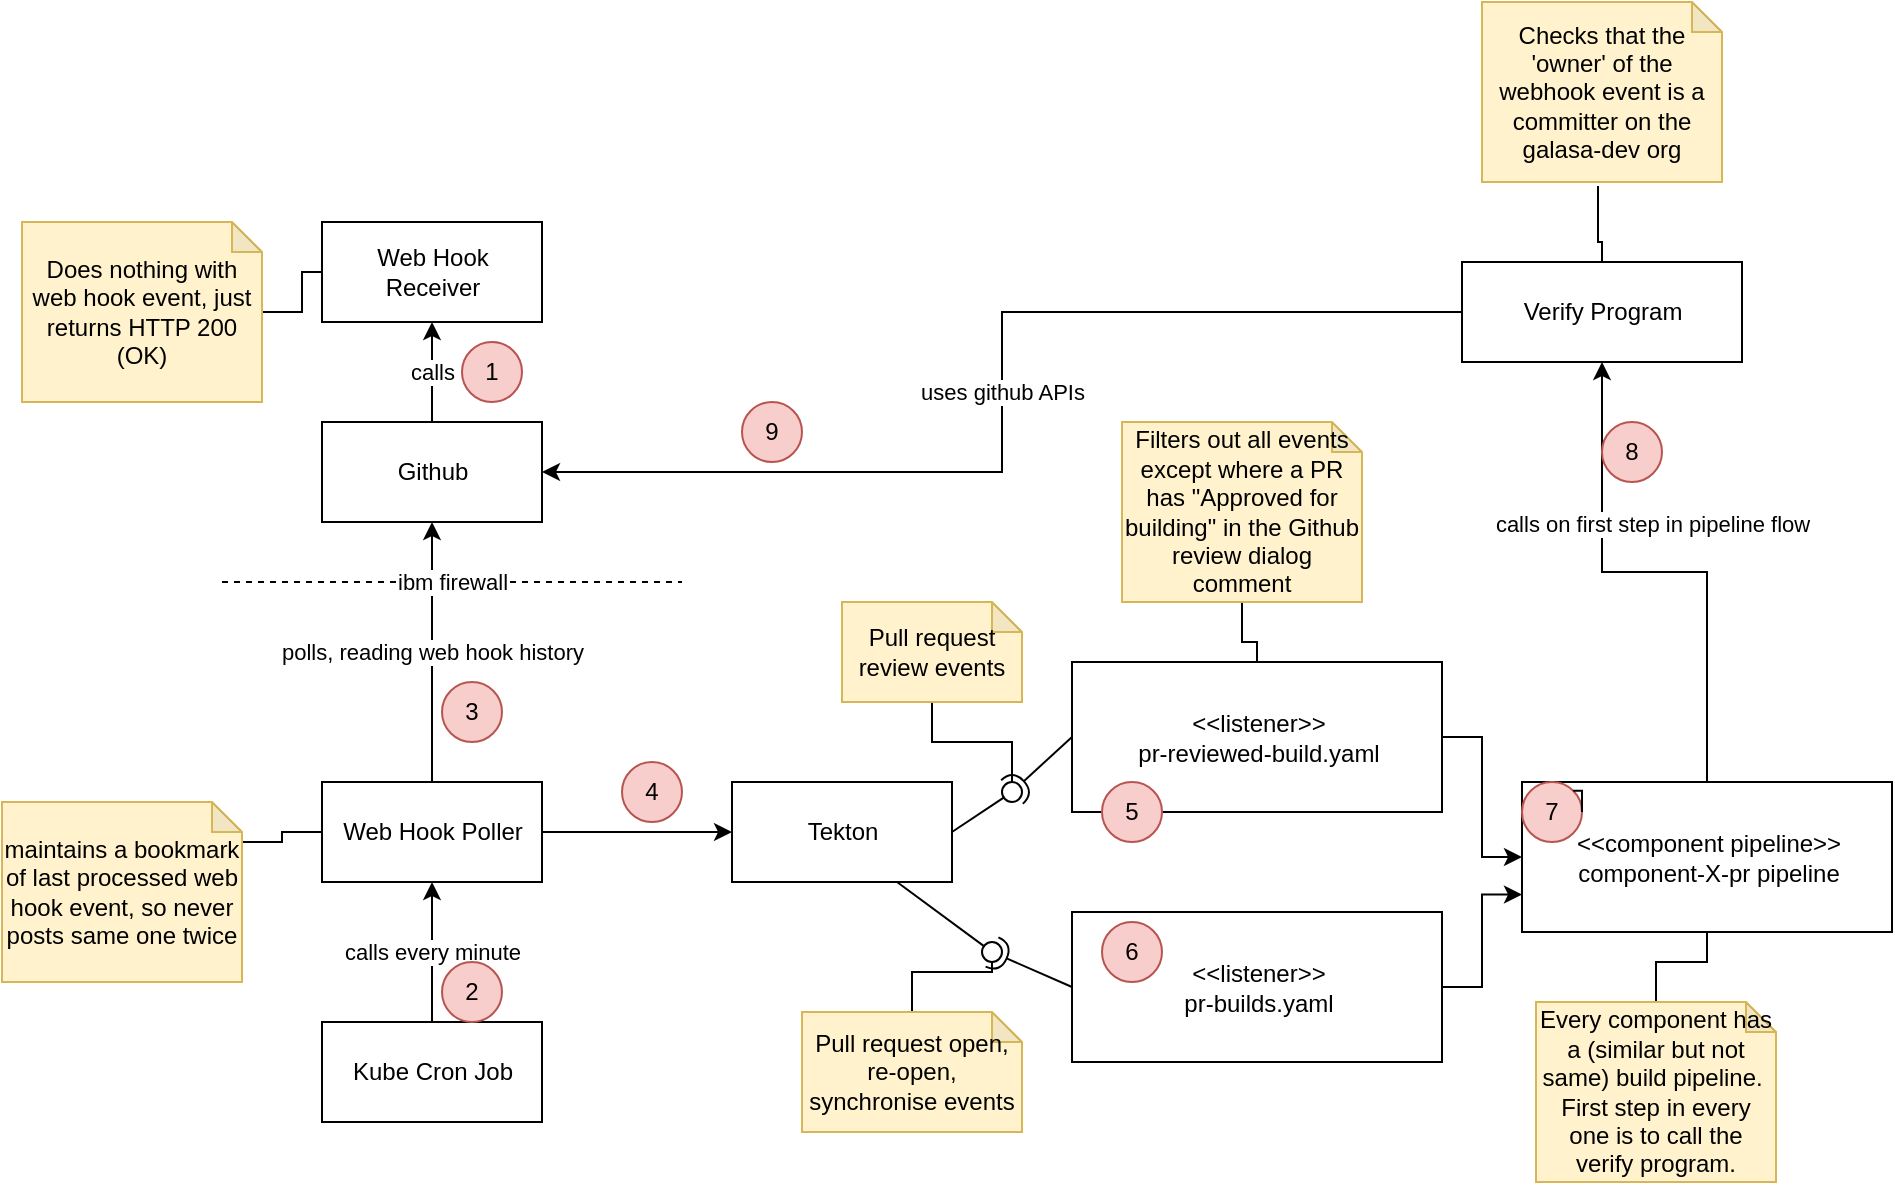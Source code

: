 <mxfile version="20.5.3" type="device"><diagram id="d7FkIR6mJLZXEz9-g1Wn" name="Page-1"><mxGraphModel dx="1871" dy="1818" grid="1" gridSize="10" guides="1" tooltips="1" connect="1" arrows="1" fold="1" page="1" pageScale="1" pageWidth="827" pageHeight="1169" math="0" shadow="0"><root><mxCell id="0"/><mxCell id="1" parent="0"/><mxCell id="fXlaJzOcLV021N1TYUEE-11" value="calls" style="edgeStyle=orthogonalEdgeStyle;rounded=0;orthogonalLoop=1;jettySize=auto;html=1;exitX=0.5;exitY=0;exitDx=0;exitDy=0;entryX=0.5;entryY=1;entryDx=0;entryDy=0;" edge="1" parent="1" source="fXlaJzOcLV021N1TYUEE-1" target="fXlaJzOcLV021N1TYUEE-2"><mxGeometry relative="1" as="geometry"/></mxCell><mxCell id="fXlaJzOcLV021N1TYUEE-1" value="Github" style="html=1;" vertex="1" parent="1"><mxGeometry x="100" y="110" width="110" height="50" as="geometry"/></mxCell><mxCell id="fXlaJzOcLV021N1TYUEE-2" value="Web Hook &lt;br&gt;Receiver" style="html=1;" vertex="1" parent="1"><mxGeometry x="100" y="10" width="110" height="50" as="geometry"/></mxCell><mxCell id="fXlaJzOcLV021N1TYUEE-10" value="polls, reading web hook history" style="edgeStyle=orthogonalEdgeStyle;rounded=0;orthogonalLoop=1;jettySize=auto;html=1;exitX=0.5;exitY=0;exitDx=0;exitDy=0;entryX=0.5;entryY=1;entryDx=0;entryDy=0;" edge="1" parent="1" source="fXlaJzOcLV021N1TYUEE-6" target="fXlaJzOcLV021N1TYUEE-1"><mxGeometry relative="1" as="geometry"/></mxCell><mxCell id="fXlaJzOcLV021N1TYUEE-18" value="" style="edgeStyle=orthogonalEdgeStyle;rounded=0;orthogonalLoop=1;jettySize=auto;html=1;" edge="1" parent="1" source="fXlaJzOcLV021N1TYUEE-6" target="fXlaJzOcLV021N1TYUEE-17"><mxGeometry relative="1" as="geometry"/></mxCell><mxCell id="fXlaJzOcLV021N1TYUEE-6" value="Web Hook Poller" style="html=1;" vertex="1" parent="1"><mxGeometry x="100" y="290" width="110" height="50" as="geometry"/></mxCell><mxCell id="fXlaJzOcLV021N1TYUEE-9" value="calls every minute" style="edgeStyle=orthogonalEdgeStyle;rounded=0;orthogonalLoop=1;jettySize=auto;html=1;exitX=0.5;exitY=0;exitDx=0;exitDy=0;entryX=0.5;entryY=1;entryDx=0;entryDy=0;" edge="1" parent="1" source="fXlaJzOcLV021N1TYUEE-7" target="fXlaJzOcLV021N1TYUEE-6"><mxGeometry relative="1" as="geometry"/></mxCell><mxCell id="fXlaJzOcLV021N1TYUEE-7" value="Kube Cron Job" style="html=1;" vertex="1" parent="1"><mxGeometry x="100" y="410" width="110" height="50" as="geometry"/></mxCell><mxCell id="fXlaJzOcLV021N1TYUEE-12" value="ibm firewall" style="endArrow=none;dashed=1;html=1;rounded=0;" edge="1" parent="1"><mxGeometry width="50" height="50" relative="1" as="geometry"><mxPoint x="50" y="190" as="sourcePoint"/><mxPoint x="280" y="190" as="targetPoint"/></mxGeometry></mxCell><mxCell id="fXlaJzOcLV021N1TYUEE-16" value="" style="edgeStyle=orthogonalEdgeStyle;rounded=0;orthogonalLoop=1;jettySize=auto;html=1;entryX=0;entryY=0.5;entryDx=0;entryDy=0;endArrow=none;endFill=0;" edge="1" parent="1" source="fXlaJzOcLV021N1TYUEE-13" target="fXlaJzOcLV021N1TYUEE-6"><mxGeometry relative="1" as="geometry"><mxPoint x="360" y="345" as="targetPoint"/><Array as="points"><mxPoint x="80" y="320"/><mxPoint x="80" y="315"/></Array></mxGeometry></mxCell><mxCell id="fXlaJzOcLV021N1TYUEE-13" value="maintains a bookmark of last processed web hook event, so never posts same one twice" style="shape=note;whiteSpace=wrap;html=1;backgroundOutline=1;darkOpacity=0.05;size=15;fillColor=#fff2cc;strokeColor=#d6b656;" vertex="1" parent="1"><mxGeometry x="-60" y="300" width="120" height="90" as="geometry"/></mxCell><mxCell id="fXlaJzOcLV021N1TYUEE-17" value="Tekton" style="html=1;" vertex="1" parent="1"><mxGeometry x="305" y="290" width="110" height="50" as="geometry"/></mxCell><mxCell id="fXlaJzOcLV021N1TYUEE-20" style="edgeStyle=orthogonalEdgeStyle;rounded=0;orthogonalLoop=1;jettySize=auto;html=1;entryX=0;entryY=0.5;entryDx=0;entryDy=0;endArrow=none;endFill=0;" edge="1" parent="1" source="fXlaJzOcLV021N1TYUEE-19" target="fXlaJzOcLV021N1TYUEE-2"><mxGeometry relative="1" as="geometry"/></mxCell><mxCell id="fXlaJzOcLV021N1TYUEE-19" value="Does nothing with web hook event, just returns HTTP 200 (OK)" style="shape=note;whiteSpace=wrap;html=1;backgroundOutline=1;darkOpacity=0.05;size=15;fillColor=#fff2cc;strokeColor=#d6b656;" vertex="1" parent="1"><mxGeometry x="-50" y="10" width="120" height="90" as="geometry"/></mxCell><mxCell id="fXlaJzOcLV021N1TYUEE-50" style="edgeStyle=orthogonalEdgeStyle;rounded=0;orthogonalLoop=1;jettySize=auto;html=1;exitX=1;exitY=0.5;exitDx=0;exitDy=0;endArrow=classic;endFill=1;" edge="1" parent="1" source="fXlaJzOcLV021N1TYUEE-21" target="fXlaJzOcLV021N1TYUEE-49"><mxGeometry relative="1" as="geometry"/></mxCell><mxCell id="fXlaJzOcLV021N1TYUEE-21" value="&amp;lt;&amp;lt;listener&amp;gt;&amp;gt;&lt;br&gt;pr-reviewed-build.yaml" style="html=1;" vertex="1" parent="1"><mxGeometry x="475" y="230" width="185" height="75" as="geometry"/></mxCell><mxCell id="fXlaJzOcLV021N1TYUEE-51" style="edgeStyle=orthogonalEdgeStyle;rounded=0;orthogonalLoop=1;jettySize=auto;html=1;exitX=1;exitY=0.5;exitDx=0;exitDy=0;entryX=0;entryY=0.75;entryDx=0;entryDy=0;endArrow=classic;endFill=1;" edge="1" parent="1" source="fXlaJzOcLV021N1TYUEE-23" target="fXlaJzOcLV021N1TYUEE-49"><mxGeometry relative="1" as="geometry"/></mxCell><mxCell id="fXlaJzOcLV021N1TYUEE-23" value="&amp;lt;&amp;lt;listener&amp;gt;&amp;gt;&lt;br&gt;pr-builds.yaml" style="html=1;" vertex="1" parent="1"><mxGeometry x="475" y="355" width="185" height="75" as="geometry"/></mxCell><mxCell id="fXlaJzOcLV021N1TYUEE-35" style="edgeStyle=orthogonalEdgeStyle;rounded=0;orthogonalLoop=1;jettySize=auto;html=1;endArrow=none;endFill=0;" edge="1" parent="1" source="fXlaJzOcLV021N1TYUEE-27" target="fXlaJzOcLV021N1TYUEE-31"><mxGeometry relative="1" as="geometry"/></mxCell><mxCell id="fXlaJzOcLV021N1TYUEE-27" value="Pull request review events" style="shape=note;whiteSpace=wrap;html=1;backgroundOutline=1;darkOpacity=0.05;size=15;fillColor=#fff2cc;strokeColor=#d6b656;" vertex="1" parent="1"><mxGeometry x="360" y="200" width="90" height="50" as="geometry"/></mxCell><mxCell id="fXlaJzOcLV021N1TYUEE-29" value="" style="rounded=0;orthogonalLoop=1;jettySize=auto;html=1;endArrow=none;endFill=0;sketch=0;sourcePerimeterSpacing=0;targetPerimeterSpacing=0;exitX=1;exitY=0.5;exitDx=0;exitDy=0;" edge="1" target="fXlaJzOcLV021N1TYUEE-31" parent="1" source="fXlaJzOcLV021N1TYUEE-17"><mxGeometry relative="1" as="geometry"><mxPoint x="390" y="285" as="sourcePoint"/><mxPoint x="440" y="290" as="targetPoint"/></mxGeometry></mxCell><mxCell id="fXlaJzOcLV021N1TYUEE-30" value="" style="rounded=0;orthogonalLoop=1;jettySize=auto;html=1;endArrow=halfCircle;endFill=0;entryX=0.5;entryY=0.5;endSize=6;strokeWidth=1;sketch=0;exitX=0;exitY=0.5;exitDx=0;exitDy=0;" edge="1" target="fXlaJzOcLV021N1TYUEE-31" parent="1" source="fXlaJzOcLV021N1TYUEE-21"><mxGeometry relative="1" as="geometry"><mxPoint x="430" y="285" as="sourcePoint"/></mxGeometry></mxCell><mxCell id="fXlaJzOcLV021N1TYUEE-31" value="" style="ellipse;whiteSpace=wrap;html=1;align=center;aspect=fixed;resizable=0;points=[];outlineConnect=0;sketch=0;" vertex="1" parent="1"><mxGeometry x="440" y="290" width="10" height="10" as="geometry"/></mxCell><mxCell id="fXlaJzOcLV021N1TYUEE-38" style="edgeStyle=orthogonalEdgeStyle;rounded=0;orthogonalLoop=1;jettySize=auto;html=1;endArrow=none;endFill=0;" edge="1" parent="1" source="fXlaJzOcLV021N1TYUEE-36" target="fXlaJzOcLV021N1TYUEE-46"><mxGeometry relative="1" as="geometry"><mxPoint x="415" y="420" as="targetPoint"/></mxGeometry></mxCell><mxCell id="fXlaJzOcLV021N1TYUEE-36" value="Pull request open, re-open, synchronise events" style="shape=note;whiteSpace=wrap;html=1;backgroundOutline=1;darkOpacity=0.05;size=15;fillColor=#fff2cc;strokeColor=#d6b656;" vertex="1" parent="1"><mxGeometry x="340" y="405" width="110" height="60" as="geometry"/></mxCell><mxCell id="fXlaJzOcLV021N1TYUEE-44" value="" style="rounded=0;orthogonalLoop=1;jettySize=auto;html=1;endArrow=none;endFill=0;sketch=0;sourcePerimeterSpacing=0;targetPerimeterSpacing=0;exitX=0.75;exitY=1;exitDx=0;exitDy=0;" edge="1" target="fXlaJzOcLV021N1TYUEE-46" parent="1" source="fXlaJzOcLV021N1TYUEE-17"><mxGeometry relative="1" as="geometry"><mxPoint x="390" y="265" as="sourcePoint"/></mxGeometry></mxCell><mxCell id="fXlaJzOcLV021N1TYUEE-45" value="" style="rounded=0;orthogonalLoop=1;jettySize=auto;html=1;endArrow=halfCircle;endFill=0;entryX=0.5;entryY=0.5;endSize=6;strokeWidth=1;sketch=0;exitX=0;exitY=0.5;exitDx=0;exitDy=0;" edge="1" target="fXlaJzOcLV021N1TYUEE-46" parent="1" source="fXlaJzOcLV021N1TYUEE-23"><mxGeometry relative="1" as="geometry"><mxPoint x="430" y="265" as="sourcePoint"/></mxGeometry></mxCell><mxCell id="fXlaJzOcLV021N1TYUEE-46" value="" style="ellipse;whiteSpace=wrap;html=1;align=center;aspect=fixed;resizable=0;points=[];outlineConnect=0;sketch=0;" vertex="1" parent="1"><mxGeometry x="430" y="370" width="10" height="10" as="geometry"/></mxCell><mxCell id="fXlaJzOcLV021N1TYUEE-48" style="edgeStyle=orthogonalEdgeStyle;rounded=0;orthogonalLoop=1;jettySize=auto;html=1;entryX=0.5;entryY=0;entryDx=0;entryDy=0;endArrow=none;endFill=0;" edge="1" parent="1" source="fXlaJzOcLV021N1TYUEE-47" target="fXlaJzOcLV021N1TYUEE-21"><mxGeometry relative="1" as="geometry"/></mxCell><mxCell id="fXlaJzOcLV021N1TYUEE-47" value="Filters out all events except where a PR has &quot;Approved for building&quot; in the Github review dialog comment" style="shape=note;whiteSpace=wrap;html=1;backgroundOutline=1;darkOpacity=0.05;size=15;fillColor=#fff2cc;strokeColor=#d6b656;" vertex="1" parent="1"><mxGeometry x="500" y="110" width="120" height="90" as="geometry"/></mxCell><mxCell id="fXlaJzOcLV021N1TYUEE-55" value="calls on first step in pipeline flow" style="edgeStyle=orthogonalEdgeStyle;rounded=0;orthogonalLoop=1;jettySize=auto;html=1;entryX=0.5;entryY=1;entryDx=0;entryDy=0;endArrow=classic;endFill=1;" edge="1" parent="1" source="fXlaJzOcLV021N1TYUEE-49" target="fXlaJzOcLV021N1TYUEE-54"><mxGeometry x="0.385" y="-25" relative="1" as="geometry"><mxPoint as="offset"/></mxGeometry></mxCell><mxCell id="fXlaJzOcLV021N1TYUEE-49" value="&amp;lt;&amp;lt;component pipeline&amp;gt;&amp;gt;&lt;br&gt;component-X-pr pipeline" style="html=1;" vertex="1" parent="1"><mxGeometry x="700" y="290" width="185" height="75" as="geometry"/></mxCell><mxCell id="fXlaJzOcLV021N1TYUEE-53" style="edgeStyle=orthogonalEdgeStyle;rounded=0;orthogonalLoop=1;jettySize=auto;html=1;endArrow=none;endFill=0;" edge="1" parent="1" source="fXlaJzOcLV021N1TYUEE-52" target="fXlaJzOcLV021N1TYUEE-49"><mxGeometry relative="1" as="geometry"/></mxCell><mxCell id="fXlaJzOcLV021N1TYUEE-52" value="Every component has a (similar but not same) build pipeline.&amp;nbsp;&lt;br&gt;First step in every one is to call the verify program." style="shape=note;whiteSpace=wrap;html=1;backgroundOutline=1;darkOpacity=0.05;size=15;fillColor=#fff2cc;strokeColor=#d6b656;" vertex="1" parent="1"><mxGeometry x="707" y="400" width="120" height="90" as="geometry"/></mxCell><mxCell id="fXlaJzOcLV021N1TYUEE-56" value="uses github APIs" style="edgeStyle=orthogonalEdgeStyle;rounded=0;orthogonalLoop=1;jettySize=auto;html=1;entryX=1;entryY=0.5;entryDx=0;entryDy=0;endArrow=classic;endFill=1;" edge="1" parent="1" source="fXlaJzOcLV021N1TYUEE-54" target="fXlaJzOcLV021N1TYUEE-1"><mxGeometry relative="1" as="geometry"/></mxCell><mxCell id="fXlaJzOcLV021N1TYUEE-54" value="Verify Program" style="html=1;" vertex="1" parent="1"><mxGeometry x="670" y="30" width="140" height="50" as="geometry"/></mxCell><mxCell id="fXlaJzOcLV021N1TYUEE-58" style="edgeStyle=orthogonalEdgeStyle;rounded=0;orthogonalLoop=1;jettySize=auto;html=1;entryX=0.5;entryY=0;entryDx=0;entryDy=0;endArrow=none;endFill=0;" edge="1" parent="1" target="fXlaJzOcLV021N1TYUEE-54"><mxGeometry relative="1" as="geometry"><mxPoint x="738" y="-8" as="sourcePoint"/><Array as="points"><mxPoint x="738" y="20"/><mxPoint x="740" y="20"/></Array></mxGeometry></mxCell><mxCell id="fXlaJzOcLV021N1TYUEE-57" value="Checks that the 'owner' of the webhook event is a committer on the galasa-dev org" style="shape=note;whiteSpace=wrap;html=1;backgroundOutline=1;darkOpacity=0.05;size=15;fillColor=#fff2cc;strokeColor=#d6b656;" vertex="1" parent="1"><mxGeometry x="680" y="-100" width="120" height="90" as="geometry"/></mxCell><mxCell id="fXlaJzOcLV021N1TYUEE-59" value="1" style="ellipse;whiteSpace=wrap;html=1;aspect=fixed;fillColor=#f8cecc;strokeColor=#b85450;" vertex="1" parent="1"><mxGeometry x="170" y="70" width="30" height="30" as="geometry"/></mxCell><mxCell id="fXlaJzOcLV021N1TYUEE-60" value="2&lt;span style=&quot;color: rgba(0, 0, 0, 0); font-family: monospace; font-size: 0px; text-align: start;&quot;&gt;%3CmxGraphModel%3E%3Croot%3E%3CmxCell%20id%3D%220%22%2F%3E%3CmxCell%20id%3D%221%22%20parent%3D%220%22%2F%3E%3CmxCell%20id%3D%222%22%20value%3D%221%22%20style%3D%22ellipse%3BwhiteSpace%3Dwrap%3Bhtml%3D1%3Baspect%3Dfixed%3BfillColor%3D%23f8cecc%3BstrokeColor%3D%23b85450%3B%22%20vertex%3D%221%22%20parent%3D%221%22%3E%3CmxGeometry%20x%3D%22170%22%20y%3D%2270%22%20width%3D%2230%22%20height%3D%2230%22%20as%3D%22geometry%22%2F%3E%3C%2FmxCell%3E%3C%2Froot%3E%3C%2FmxGraphModel%3E&lt;/span&gt;" style="ellipse;whiteSpace=wrap;html=1;aspect=fixed;fillColor=#f8cecc;strokeColor=#b85450;" vertex="1" parent="1"><mxGeometry x="160" y="380" width="30" height="30" as="geometry"/></mxCell><mxCell id="fXlaJzOcLV021N1TYUEE-61" value="3" style="ellipse;whiteSpace=wrap;html=1;aspect=fixed;fillColor=#f8cecc;strokeColor=#b85450;" vertex="1" parent="1"><mxGeometry x="160" y="240" width="30" height="30" as="geometry"/></mxCell><mxCell id="fXlaJzOcLV021N1TYUEE-62" value="4&lt;span style=&quot;color: rgba(0, 0, 0, 0); font-family: monospace; font-size: 0px; text-align: start;&quot;&gt;%3CmxGraphModel%3E%3Croot%3E%3CmxCell%20id%3D%220%22%2F%3E%3CmxCell%20id%3D%221%22%20parent%3D%220%22%2F%3E%3CmxCell%20id%3D%222%22%20value%3D%223%22%20style%3D%22ellipse%3BwhiteSpace%3Dwrap%3Bhtml%3D1%3Baspect%3Dfixed%3BfillColor%3D%23f8cecc%3BstrokeColor%3D%23b85450%3B%22%20vertex%3D%221%22%20parent%3D%221%22%3E%3CmxGeometry%20x%3D%22160%22%20y%3D%22240%22%20width%3D%2230%22%20height%3D%2230%22%20as%3D%22geometry%22%2F%3E%3C%2FmxCell%3E%3C%2Froot%3E%3C%2FmxGraphModel%3E&lt;/span&gt;" style="ellipse;whiteSpace=wrap;html=1;aspect=fixed;fillColor=#f8cecc;strokeColor=#b85450;" vertex="1" parent="1"><mxGeometry x="250" y="280" width="30" height="30" as="geometry"/></mxCell><mxCell id="fXlaJzOcLV021N1TYUEE-63" value="5" style="ellipse;whiteSpace=wrap;html=1;aspect=fixed;fillColor=#f8cecc;strokeColor=#b85450;" vertex="1" parent="1"><mxGeometry x="490" y="290" width="30" height="30" as="geometry"/></mxCell><mxCell id="fXlaJzOcLV021N1TYUEE-64" value="6" style="ellipse;whiteSpace=wrap;html=1;aspect=fixed;fillColor=#f8cecc;strokeColor=#b85450;" vertex="1" parent="1"><mxGeometry x="490" y="360" width="30" height="30" as="geometry"/></mxCell><mxCell id="fXlaJzOcLV021N1TYUEE-65" value="7" style="ellipse;whiteSpace=wrap;html=1;aspect=fixed;fillColor=#f8cecc;strokeColor=#b85450;" vertex="1" parent="1"><mxGeometry x="700" y="290" width="30" height="30" as="geometry"/></mxCell><mxCell id="fXlaJzOcLV021N1TYUEE-66" style="edgeStyle=orthogonalEdgeStyle;rounded=0;orthogonalLoop=1;jettySize=auto;html=1;exitX=1;exitY=0;exitDx=0;exitDy=0;entryX=1;entryY=0.5;entryDx=0;entryDy=0;endArrow=none;endFill=0;" edge="1" parent="1" source="fXlaJzOcLV021N1TYUEE-65" target="fXlaJzOcLV021N1TYUEE-65"><mxGeometry relative="1" as="geometry"/></mxCell><mxCell id="fXlaJzOcLV021N1TYUEE-68" value="8" style="ellipse;whiteSpace=wrap;html=1;aspect=fixed;fillColor=#f8cecc;strokeColor=#b85450;" vertex="1" parent="1"><mxGeometry x="740" y="110" width="30" height="30" as="geometry"/></mxCell><mxCell id="fXlaJzOcLV021N1TYUEE-69" value="9" style="ellipse;whiteSpace=wrap;html=1;aspect=fixed;fillColor=#f8cecc;strokeColor=#b85450;" vertex="1" parent="1"><mxGeometry x="310" y="100" width="30" height="30" as="geometry"/></mxCell></root></mxGraphModel></diagram></mxfile>